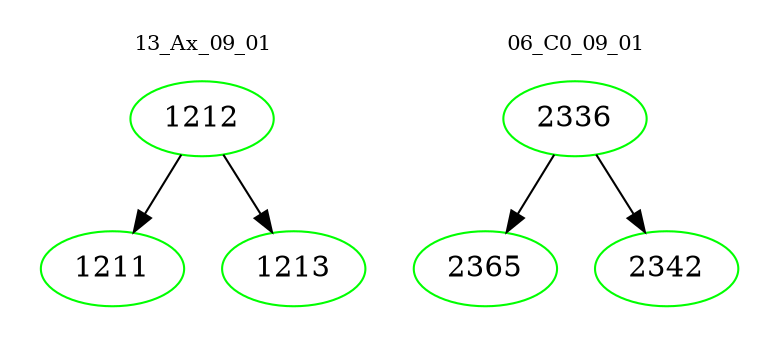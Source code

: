 digraph{
subgraph cluster_0 {
color = white
label = "13_Ax_09_01";
fontsize=10;
T0_1212 [label="1212", color="green"]
T0_1212 -> T0_1211 [color="black"]
T0_1211 [label="1211", color="green"]
T0_1212 -> T0_1213 [color="black"]
T0_1213 [label="1213", color="green"]
}
subgraph cluster_1 {
color = white
label = "06_C0_09_01";
fontsize=10;
T1_2336 [label="2336", color="green"]
T1_2336 -> T1_2365 [color="black"]
T1_2365 [label="2365", color="green"]
T1_2336 -> T1_2342 [color="black"]
T1_2342 [label="2342", color="green"]
}
}
